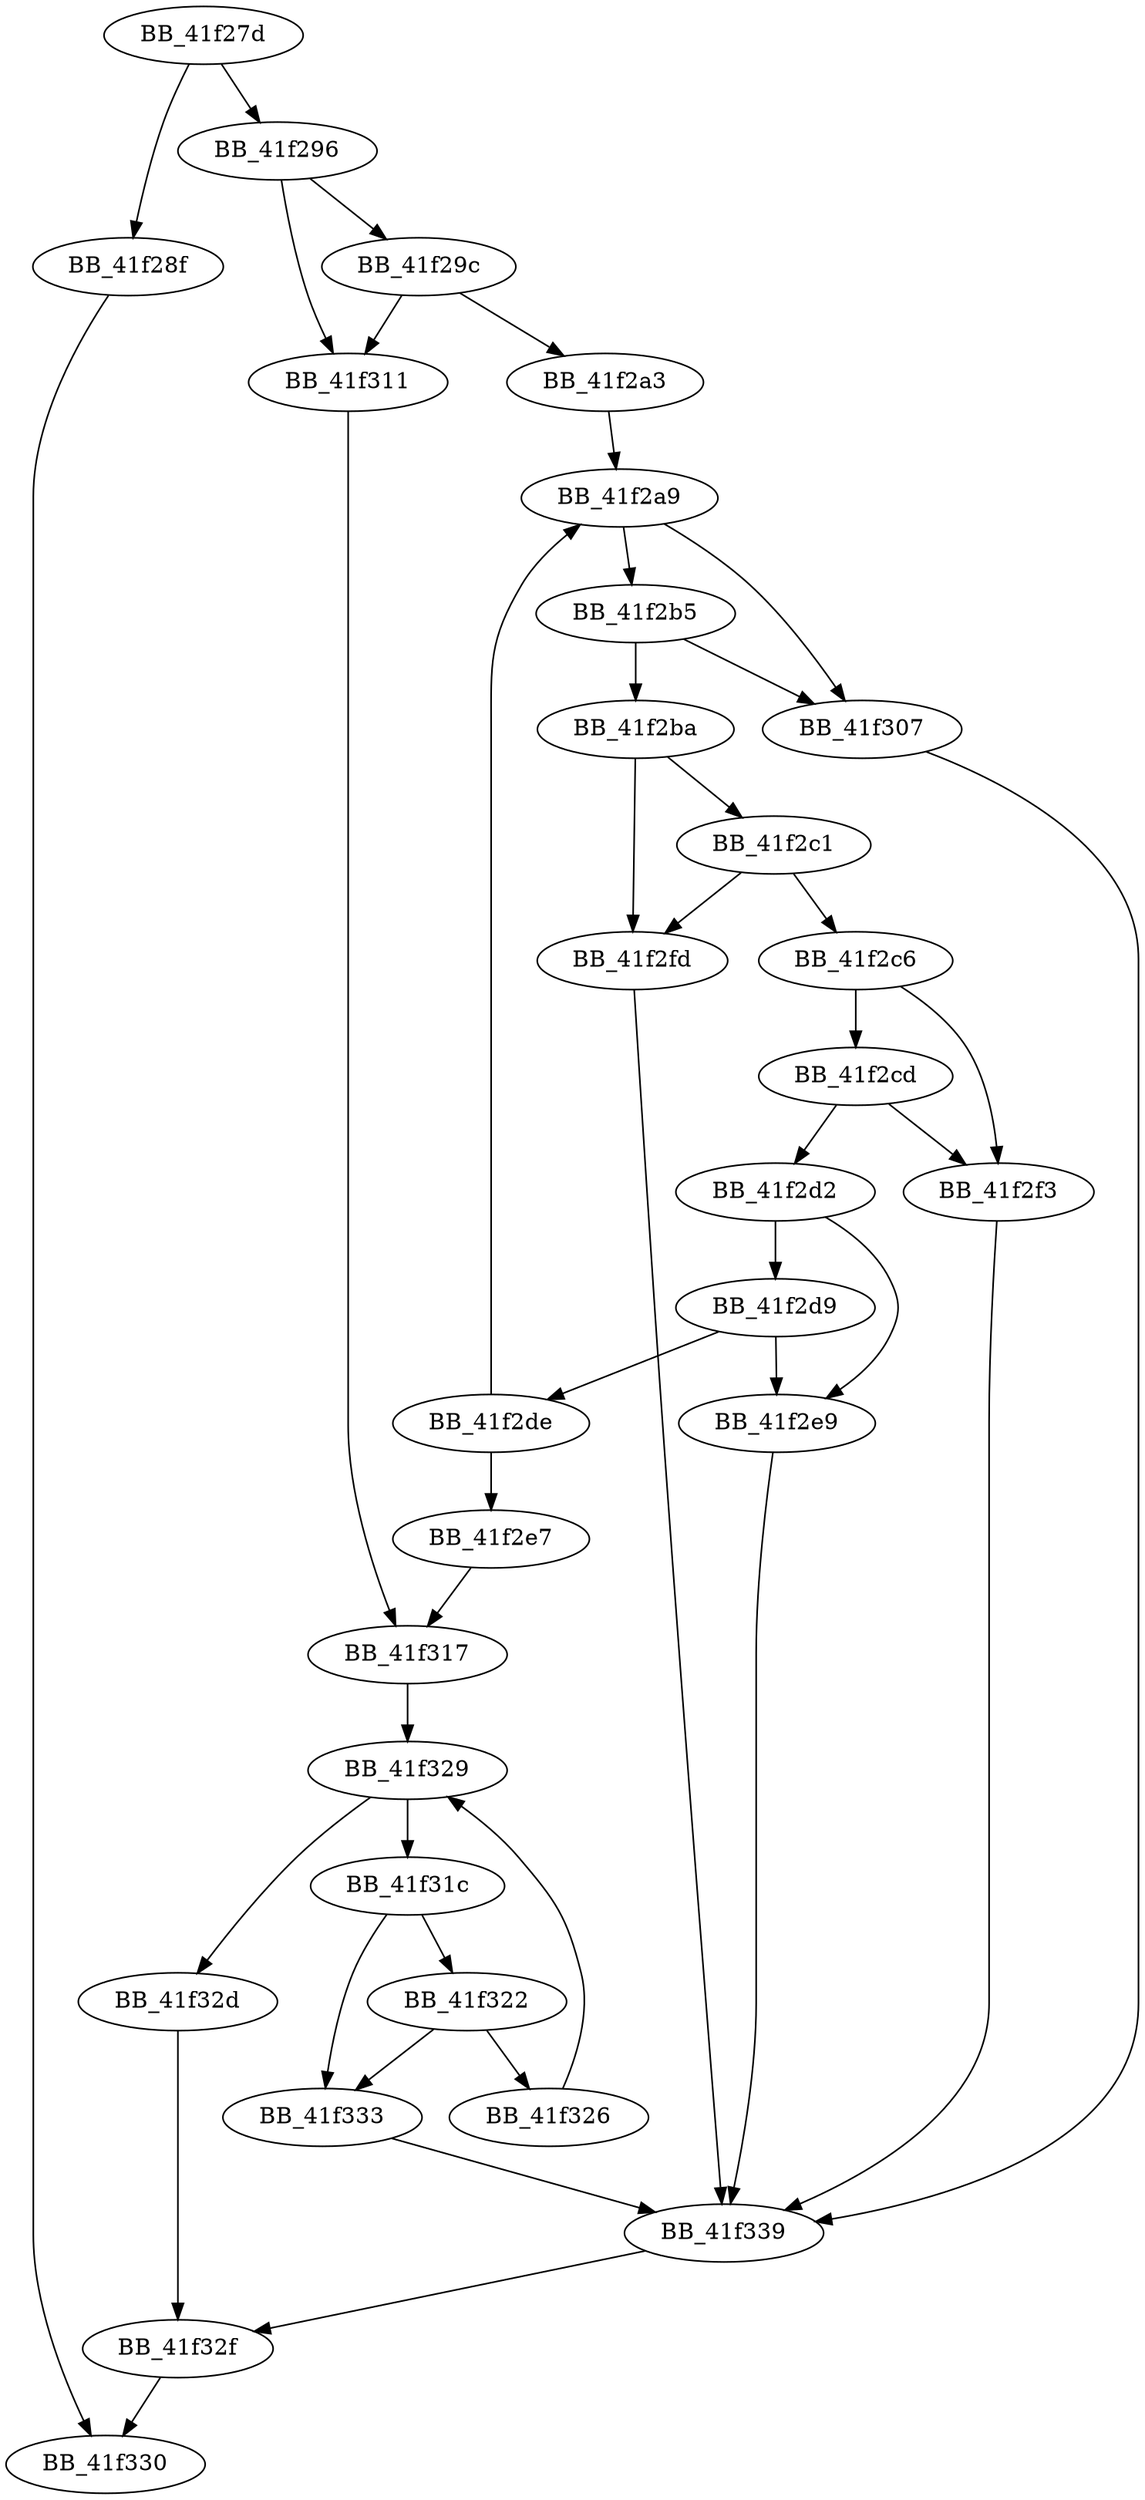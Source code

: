 DiGraph _strncmp{
BB_41f27d->BB_41f28f
BB_41f27d->BB_41f296
BB_41f28f->BB_41f330
BB_41f296->BB_41f29c
BB_41f296->BB_41f311
BB_41f29c->BB_41f2a3
BB_41f29c->BB_41f311
BB_41f2a3->BB_41f2a9
BB_41f2a9->BB_41f2b5
BB_41f2a9->BB_41f307
BB_41f2b5->BB_41f2ba
BB_41f2b5->BB_41f307
BB_41f2ba->BB_41f2c1
BB_41f2ba->BB_41f2fd
BB_41f2c1->BB_41f2c6
BB_41f2c1->BB_41f2fd
BB_41f2c6->BB_41f2cd
BB_41f2c6->BB_41f2f3
BB_41f2cd->BB_41f2d2
BB_41f2cd->BB_41f2f3
BB_41f2d2->BB_41f2d9
BB_41f2d2->BB_41f2e9
BB_41f2d9->BB_41f2de
BB_41f2d9->BB_41f2e9
BB_41f2de->BB_41f2a9
BB_41f2de->BB_41f2e7
BB_41f2e7->BB_41f317
BB_41f2e9->BB_41f339
BB_41f2f3->BB_41f339
BB_41f2fd->BB_41f339
BB_41f307->BB_41f339
BB_41f311->BB_41f317
BB_41f317->BB_41f329
BB_41f31c->BB_41f322
BB_41f31c->BB_41f333
BB_41f322->BB_41f326
BB_41f322->BB_41f333
BB_41f326->BB_41f329
BB_41f329->BB_41f31c
BB_41f329->BB_41f32d
BB_41f32d->BB_41f32f
BB_41f32f->BB_41f330
BB_41f333->BB_41f339
BB_41f339->BB_41f32f
}
